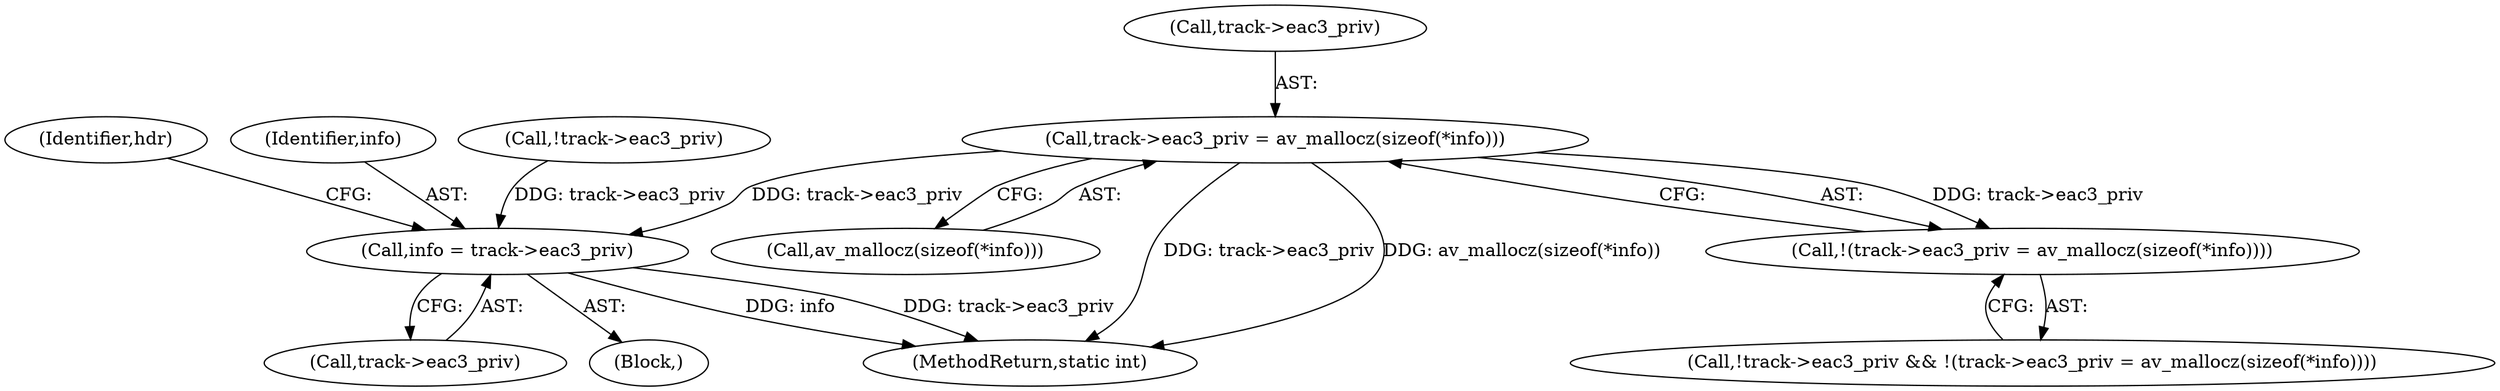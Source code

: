 digraph "0_FFmpeg_95556e27e2c1d56d9e18f5db34d6f756f3011148@API" {
"1000131" [label="(Call,track->eac3_priv = av_mallocz(sizeof(*info)))"];
"1000130" [label="(Call,!(track->eac3_priv = av_mallocz(sizeof(*info))))"];
"1000142" [label="(Call,info = track->eac3_priv)"];
"1000135" [label="(Call,av_mallocz(sizeof(*info)))"];
"1000142" [label="(Call,info = track->eac3_priv)"];
"1000151" [label="(Identifier,hdr)"];
"1000125" [label="(Call,!track->eac3_priv && !(track->eac3_priv = av_mallocz(sizeof(*info))))"];
"1000131" [label="(Call,track->eac3_priv = av_mallocz(sizeof(*info)))"];
"1000144" [label="(Call,track->eac3_priv)"];
"1000143" [label="(Identifier,info)"];
"1000130" [label="(Call,!(track->eac3_priv = av_mallocz(sizeof(*info))))"];
"1000116" [label="(Block,)"];
"1000126" [label="(Call,!track->eac3_priv)"];
"1000683" [label="(MethodReturn,static int)"];
"1000132" [label="(Call,track->eac3_priv)"];
"1000131" -> "1000130"  [label="AST: "];
"1000131" -> "1000135"  [label="CFG: "];
"1000132" -> "1000131"  [label="AST: "];
"1000135" -> "1000131"  [label="AST: "];
"1000130" -> "1000131"  [label="CFG: "];
"1000131" -> "1000683"  [label="DDG: track->eac3_priv"];
"1000131" -> "1000683"  [label="DDG: av_mallocz(sizeof(*info))"];
"1000131" -> "1000130"  [label="DDG: track->eac3_priv"];
"1000131" -> "1000142"  [label="DDG: track->eac3_priv"];
"1000130" -> "1000125"  [label="AST: "];
"1000125" -> "1000130"  [label="CFG: "];
"1000142" -> "1000116"  [label="AST: "];
"1000142" -> "1000144"  [label="CFG: "];
"1000143" -> "1000142"  [label="AST: "];
"1000144" -> "1000142"  [label="AST: "];
"1000151" -> "1000142"  [label="CFG: "];
"1000142" -> "1000683"  [label="DDG: track->eac3_priv"];
"1000142" -> "1000683"  [label="DDG: info"];
"1000126" -> "1000142"  [label="DDG: track->eac3_priv"];
}
